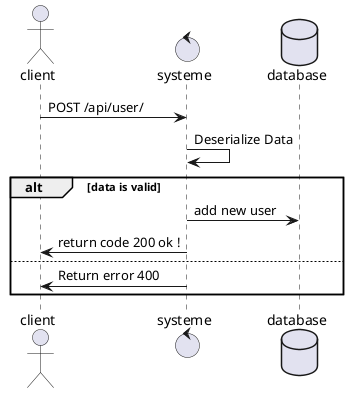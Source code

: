 @startuml
actor client
control systeme
database database

client -> systeme : POST /api/user/
systeme -> systeme : Deserialize Data

alt data is valid
systeme -> database : add new user

systeme -> client : return code 200 ok !
else
systeme -> client : Return error 400
end

@enduml
